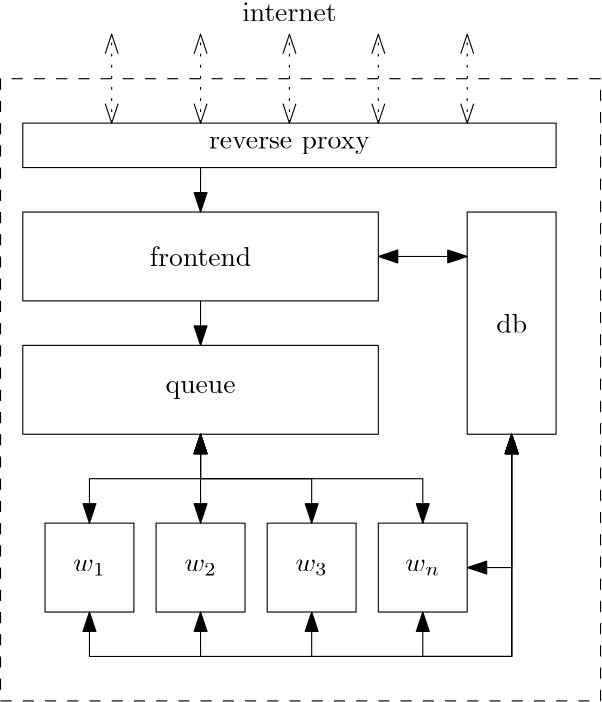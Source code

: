 <?xml version="1.0"?>
<!DOCTYPE ipe SYSTEM "ipe.dtd">
<ipe version="70005" creator="Ipe 7.1.6">
<info created="D:20141210210644" modified="D:20141210210644"/>
<ipestyle name="basic">
<symbol name="arrow/arc(spx)">
<path stroke="sym-stroke" fill="sym-stroke" pen="sym-pen">
0 0 m
-1 0.333 l
-1 -0.333 l
h
</path>
</symbol>
<symbol name="arrow/farc(spx)">
<path stroke="sym-stroke" fill="white" pen="sym-pen">
0 0 m
-1 0.333 l
-1 -0.333 l
h
</path>
</symbol>
<symbol name="arrow/ptarc(spx)">
<path stroke="sym-stroke" fill="sym-stroke" pen="sym-pen">
0 0 m
-1 0.333 l
-0.8 0 l
-1 -0.333 l
h
</path>
</symbol>
<symbol name="arrow/fptarc(spx)">
<path stroke="sym-stroke" fill="white" pen="sym-pen">
0 0 m
-1 0.333 l
-0.8 0 l
-1 -0.333 l
h
</path>
</symbol>
<symbol name="mark/circle(sx)" transformations="translations">
<path fill="sym-stroke">
0.6 0 0 0.6 0 0 e
0.4 0 0 0.4 0 0 e
</path>
</symbol>
<symbol name="mark/disk(sx)" transformations="translations">
<path fill="sym-stroke">
0.6 0 0 0.6 0 0 e
</path>
</symbol>
<symbol name="mark/fdisk(sfx)" transformations="translations">
<group>
<path fill="sym-fill">
0.5 0 0 0.5 0 0 e
</path>
<path fill="sym-stroke" fillrule="eofill">
0.6 0 0 0.6 0 0 e
0.4 0 0 0.4 0 0 e
</path>
</group>
</symbol>
<symbol name="mark/box(sx)" transformations="translations">
<path fill="sym-stroke" fillrule="eofill">
-0.6 -0.6 m
0.6 -0.6 l
0.6 0.6 l
-0.6 0.6 l
h
-0.4 -0.4 m
0.4 -0.4 l
0.4 0.4 l
-0.4 0.4 l
h
</path>
</symbol>
<symbol name="mark/square(sx)" transformations="translations">
<path fill="sym-stroke">
-0.6 -0.6 m
0.6 -0.6 l
0.6 0.6 l
-0.6 0.6 l
h
</path>
</symbol>
<symbol name="mark/fsquare(sfx)" transformations="translations">
<group>
<path fill="sym-fill">
-0.5 -0.5 m
0.5 -0.5 l
0.5 0.5 l
-0.5 0.5 l
h
</path>
<path fill="sym-stroke" fillrule="eofill">
-0.6 -0.6 m
0.6 -0.6 l
0.6 0.6 l
-0.6 0.6 l
h
-0.4 -0.4 m
0.4 -0.4 l
0.4 0.4 l
-0.4 0.4 l
h
</path>
</group>
</symbol>
<symbol name="mark/cross(sx)" transformations="translations">
<group>
<path fill="sym-stroke">
-0.43 -0.57 m
0.57 0.43 l
0.43 0.57 l
-0.57 -0.43 l
h
</path>
<path fill="sym-stroke">
-0.43 0.57 m
0.57 -0.43 l
0.43 -0.57 l
-0.57 0.43 l
h
</path>
</group>
</symbol>
<symbol name="arrow/fnormal(spx)">
<path stroke="sym-stroke" fill="white" pen="sym-pen">
0 0 m
-1 0.333 l
-1 -0.333 l
h
</path>
</symbol>
<symbol name="arrow/pointed(spx)">
<path stroke="sym-stroke" fill="sym-stroke" pen="sym-pen">
0 0 m
-1 0.333 l
-0.8 0 l
-1 -0.333 l
h
</path>
</symbol>
<symbol name="arrow/fpointed(spx)">
<path stroke="sym-stroke" fill="white" pen="sym-pen">
0 0 m
-1 0.333 l
-0.8 0 l
-1 -0.333 l
h
</path>
</symbol>
<symbol name="arrow/linear(spx)">
<path stroke="sym-stroke" pen="sym-pen">
-1 0.333 m
0 0 l
-1 -0.333 l
</path>
</symbol>
<symbol name="arrow/fdouble(spx)">
<path stroke="sym-stroke" fill="white" pen="sym-pen">
0 0 m
-1 0.333 l
-1 -0.333 l
h
-1 0 m
-2 0.333 l
-2 -0.333 l
h
</path>
</symbol>
<symbol name="arrow/double(spx)">
<path stroke="sym-stroke" fill="sym-stroke" pen="sym-pen">
0 0 m
-1 0.333 l
-1 -0.333 l
h
-1 0 m
-2 0.333 l
-2 -0.333 l
h
</path>
</symbol>
<pen name="heavier" value="0.8"/>
<pen name="fat" value="1.2"/>
<pen name="ultrafat" value="2"/>
<symbolsize name="large" value="5"/>
<symbolsize name="small" value="2"/>
<symbolsize name="tiny" value="1.1"/>
<arrowsize name="large" value="10"/>
<arrowsize name="small" value="5"/>
<arrowsize name="tiny" value="3"/>
<color name="red" value="1 0 0"/>
<color name="green" value="0 1 0"/>
<color name="blue" value="0 0 1"/>
<color name="yellow" value="1 1 0"/>
<color name="orange" value="1 0.647 0"/>
<color name="gold" value="1 0.843 0"/>
<color name="purple" value="0.627 0.125 0.941"/>
<color name="gray" value="0.745"/>
<color name="brown" value="0.647 0.165 0.165"/>
<color name="navy" value="0 0 0.502"/>
<color name="pink" value="1 0.753 0.796"/>
<color name="seagreen" value="0.18 0.545 0.341"/>
<color name="turquoise" value="0.251 0.878 0.816"/>
<color name="violet" value="0.933 0.51 0.933"/>
<color name="darkblue" value="0 0 0.545"/>
<color name="darkcyan" value="0 0.545 0.545"/>
<color name="darkgray" value="0.663"/>
<color name="darkgreen" value="0 0.392 0"/>
<color name="darkmagenta" value="0.545 0 0.545"/>
<color name="darkorange" value="1 0.549 0"/>
<color name="darkred" value="0.545 0 0"/>
<color name="lightblue" value="0.678 0.847 0.902"/>
<color name="lightcyan" value="0.878 1 1"/>
<color name="lightgray" value="0.827"/>
<color name="lightgreen" value="0.565 0.933 0.565"/>
<color name="lightyellow" value="1 1 0.878"/>
<dashstyle name="dashed" value="[4] 0"/>
<dashstyle name="dotted" value="[1 3] 0"/>
<dashstyle name="dash dotted" value="[4 2 1 2] 0"/>
<dashstyle name="dash dot dotted" value="[4 2 1 2 1 2] 0"/>
<textsize name="large" value="\large"/>
<textsize name="Large" value="\Large"/>
<textsize name="LARGE" value="\LARGE"/>
<textsize name="huge" value="\huge"/>
<textsize name="Huge" value="\Huge"/>
<textsize name="small" value="\small"/>
<textsize name="footnote" value="\footnotesize"/>
<textsize name="tiny" value="\tiny"/>
<textstyle name="center" begin="\begin{center}" end="\end{center}"/>
<textstyle name="itemize" begin="\begin{itemize}" end="\end{itemize}"/>
<textstyle name="item" begin="\begin{itemize}\item{}" end="\end{itemize}"/>
<gridsize name="4 pts" value="4"/>
<gridsize name="8 pts (~3 mm)" value="8"/>
<gridsize name="16 pts (~6 mm)" value="16"/>
<gridsize name="32 pts (~12 mm)" value="32"/>
<gridsize name="10 pts (~3.5 mm)" value="10"/>
<gridsize name="20 pts (~7 mm)" value="20"/>
<gridsize name="14 pts (~5 mm)" value="14"/>
<gridsize name="28 pts (~10 mm)" value="28"/>
<gridsize name="56 pts (~20 mm)" value="56"/>
<anglesize name="90 deg" value="90"/>
<anglesize name="60 deg" value="60"/>
<anglesize name="45 deg" value="45"/>
<anglesize name="30 deg" value="30"/>
<anglesize name="22.5 deg" value="22.5"/>
<tiling name="falling" angle="-60" step="4" width="1"/>
<tiling name="rising" angle="30" step="4" width="1"/>
</ipestyle>
<page>
<layer name="alpha"/>
<view layers="alpha" active="alpha"/>
<path layer="alpha" stroke="black">
64 768 m
64 752 l
256 752 l
256 768 l
h
</path>
<path stroke="black">
64 736 m
64 704 l
192 704 l
192 736 l
h
</path>
<path stroke="black">
64 688 m
64 656 l
192 656 l
192 688 l
h
</path>
<path stroke="black">
224 736 m
224 656 l
256 656 l
256 736 l
h
</path>
<path stroke="black" arrow="normal/normal">
128 752 m
128 736 l
</path>
<path stroke="black" arrow="normal/normal">
128 704 m
128 688 l
</path>
<path stroke="black" arrow="normal/normal" rarrow="normal/normal">
192 720 m
224 720 l
</path>
<path matrix="1 0 0 1 -32 -16" stroke="black">
224 640 m
224 608 l
256 608 l
256 640 l
h
</path>
<path stroke="black">
184 624 m
184 592 l
152 592 l
152 624 l
h
</path>
<path stroke="black">
144 624 m
144 592 l
112 592 l
112 624 l
h
</path>
<path stroke="black">
104 624 m
104 592 l
72 592 l
72 624 l
h
</path>
<path stroke="black" arrow="normal/normal" rarrow="normal/normal">
88 624 m
88 640 l
128 640 l
128 656 l
</path>
<path stroke="black" arrow="normal/normal" rarrow="normal/normal">
128 624 m
128 656 l
</path>
<path stroke="black" arrow="normal/normal" rarrow="normal/normal">
168 624 m
168 640 l
128 640 l
128 656 l
</path>
<path stroke="black" arrow="normal/normal" rarrow="normal/normal">
208 624 m
208 640 l
128 640 l
128 656 l
</path>
<path stroke="black" arrow="normal/normal" rarrow="normal/normal">
224 608 m
240 608 l
240 656 l
</path>
<path stroke="black" arrow="normal/normal" rarrow="normal/normal">
88 592 m
88 576 l
240 576 l
240 656 l
</path>
<path stroke="black" arrow="normal/normal" rarrow="normal/normal">
128 592 m
128 576 l
240 576 l
240 656 l
</path>
<path stroke="black" arrow="normal/normal" rarrow="normal/normal">
168 592 m
168 576 l
240 576 l
240 656 l
</path>
<path stroke="black" arrow="normal/normal" rarrow="normal/normal">
208 592 m
208 576 l
240 576 l
240 656 l
</path>
<text transformations="translations" pos="160 760" stroke="black" type="label" width="57.977" height="4.297" depth="1.93" halign="center" valign="center">reverse proxy</text>
<text transformations="translations" pos="128 720" stroke="black" type="label" width="36.557" height="6.918" depth="0" halign="center" valign="center">frontend</text>
<text transformations="translations" pos="128 672" stroke="black" type="label" width="25.183" height="4.297" depth="1.93" halign="center" valign="center">queue</text>
<text transformations="translations" pos="240 696" stroke="black" type="label" width="11.07" height="6.918" depth="0" halign="center" valign="center">db</text>
<text transformations="translations" pos="88 608" stroke="black" type="label" width="11.602" height="4.294" depth="1.49" halign="center" valign="center">$w_1$</text>
<text transformations="translations" pos="128 608" stroke="black" type="label" width="11.602" height="4.294" depth="1.49" halign="center" valign="center">$w_2$</text>
<text transformations="translations" pos="168 608" stroke="black" type="label" width="11.602" height="4.294" depth="1.49" halign="center" valign="center">$w_3$</text>
<text transformations="translations" pos="208 608" stroke="black" type="label" width="12.555" height="4.294" depth="1.49" halign="center" valign="center">$w_n$</text>
<path stroke="black" dash="dashed">
56 784 m
56 560 l
272 560 l
272 784 l
h
</path>
<text matrix="1 0 0 1 0 8" transformations="translations" pos="160 800" stroke="black" type="label" width="34.067" height="6.654" depth="0" halign="center" valign="center">internet</text>
<path stroke="black" dash="dotted" arrow="linear/normal" rarrow="linear/normal">
96 768 m
96 800 l
</path>
<path stroke="black" dash="dotted" arrow="linear/normal" rarrow="linear/normal">
128 768 m
128 800 l
</path>
<path stroke="black" dash="dotted" arrow="linear/normal" rarrow="linear/normal">
160 768 m
160 800 l
</path>
<path stroke="black" dash="dotted" arrow="linear/normal" rarrow="linear/normal">
192 768 m
192 800 l
</path>
<path stroke="black" dash="dotted" arrow="linear/normal" rarrow="linear/normal">
224 768 m
224 800 l
</path>
</page>
</ipe>
